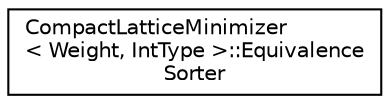 digraph "Graphical Class Hierarchy"
{
  edge [fontname="Helvetica",fontsize="10",labelfontname="Helvetica",labelfontsize="10"];
  node [fontname="Helvetica",fontsize="10",shape=record];
  rankdir="LR";
  Node0 [label="CompactLatticeMinimizer\l\< Weight, IntType \>::Equivalence\lSorter",height=0.2,width=0.4,color="black", fillcolor="white", style="filled",URL="$structfst_1_1CompactLatticeMinimizer_1_1EquivalenceSorter.html"];
}
